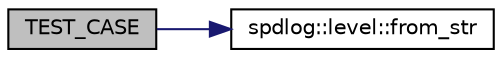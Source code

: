 digraph "TEST_CASE"
{
  edge [fontname="Helvetica",fontsize="10",labelfontname="Helvetica",labelfontsize="10"];
  node [fontname="Helvetica",fontsize="10",shape=record];
  rankdir="LR";
  Node1 [label="TEST_CASE",height=0.2,width=0.4,color="black", fillcolor="grey75", style="filled" fontcolor="black"];
  Node1 -> Node2 [color="midnightblue",fontsize="10",style="solid",fontname="Helvetica"];
  Node2 [label="spdlog::level::from_str",height=0.2,width=0.4,color="black", fillcolor="white", style="filled",URL="$namespacespdlog_1_1level.html#aad88aa14232ac8b65ee62f8e5ad3df5a"];
}
